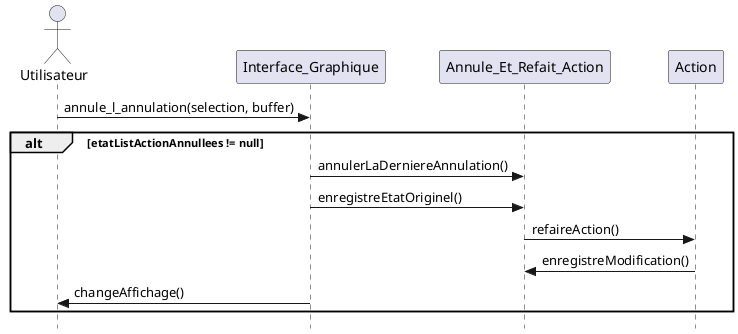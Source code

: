 @startuml VueComportementale
skinparam Style strictuml
actor Utilisateur


Utilisateur -> Interface_Graphique : annule_l_annulation(selection, buffer)

alt etatListActionAnnullees != null
    Interface_Graphique -> Annule_Et_Refait_Action : annulerLaDerniereAnnulation()
    Interface_Graphique -> Annule_Et_Refait_Action : enregistreEtatOriginel()
    Annule_Et_Refait_Action -> Action  : refaireAction()
    Action -> Annule_Et_Refait_Action : enregistreModification()
    Interface_Graphique -> Utilisateur : changeAffichage()
end

@enduml
